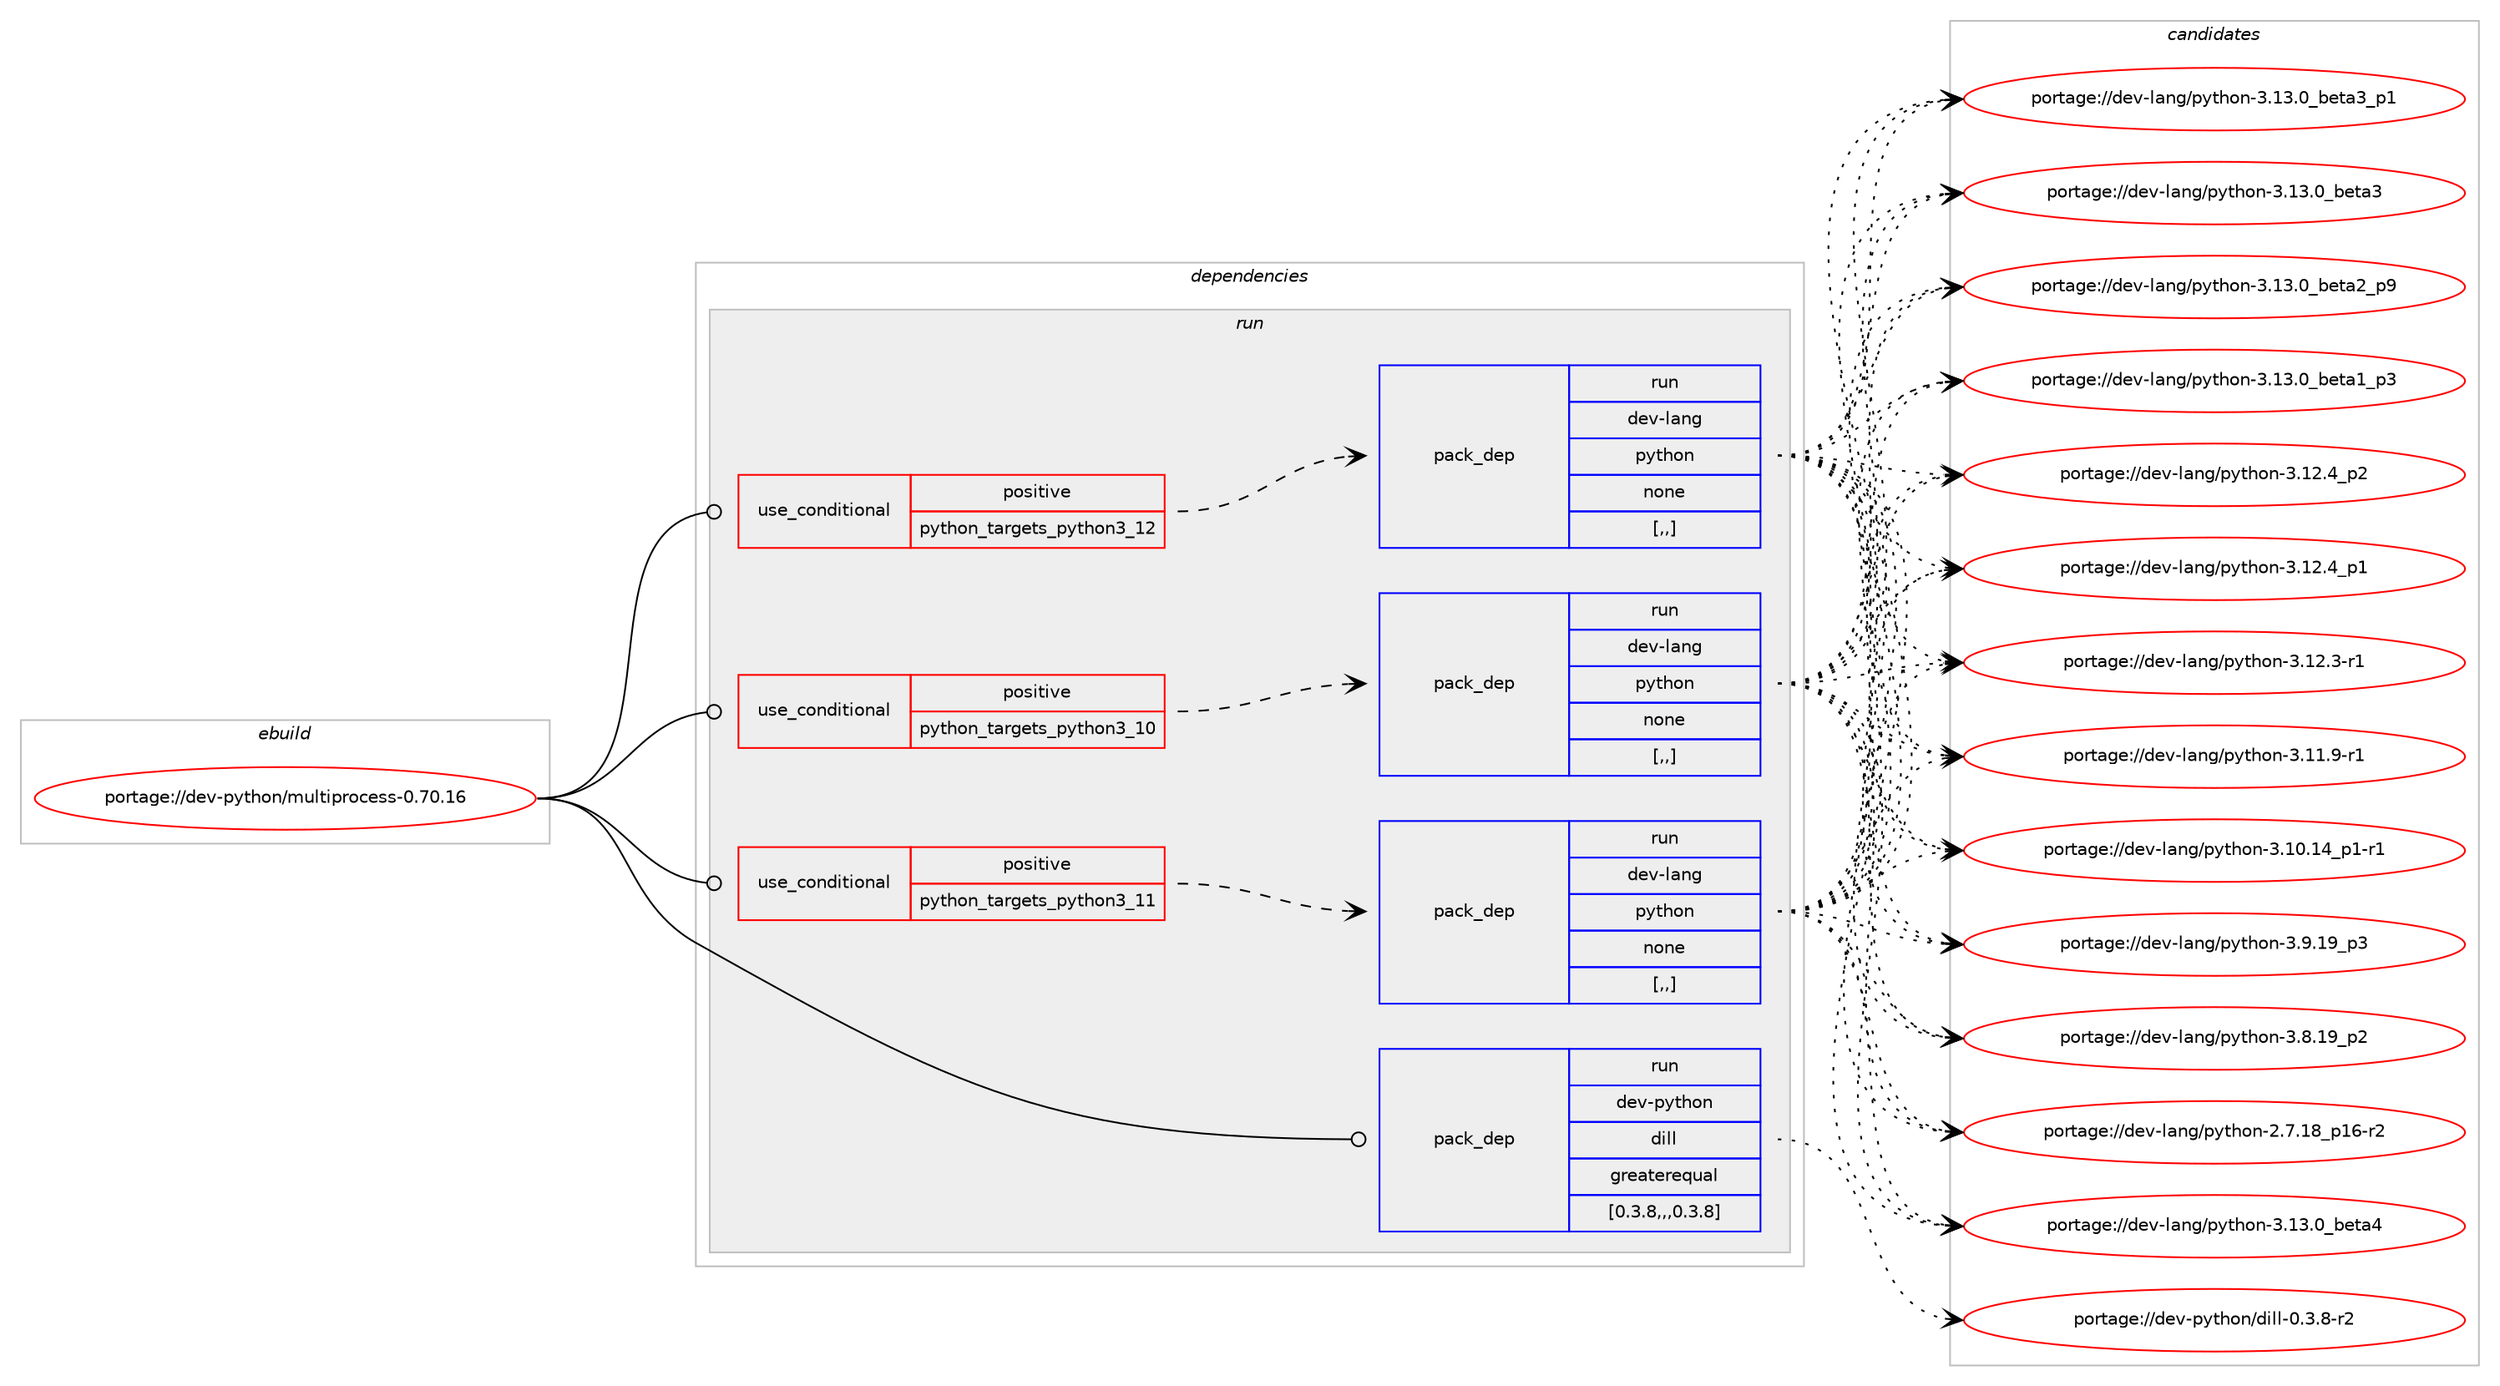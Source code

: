 digraph prolog {

# *************
# Graph options
# *************

newrank=true;
concentrate=true;
compound=true;
graph [rankdir=LR,fontname=Helvetica,fontsize=10,ranksep=1.5];#, ranksep=2.5, nodesep=0.2];
edge  [arrowhead=vee];
node  [fontname=Helvetica,fontsize=10];

# **********
# The ebuild
# **********

subgraph cluster_leftcol {
color=gray;
label=<<i>ebuild</i>>;
id [label="portage://dev-python/multiprocess-0.70.16", color=red, width=4, href="../dev-python/multiprocess-0.70.16.svg"];
}

# ****************
# The dependencies
# ****************

subgraph cluster_midcol {
color=gray;
label=<<i>dependencies</i>>;
subgraph cluster_compile {
fillcolor="#eeeeee";
style=filled;
label=<<i>compile</i>>;
}
subgraph cluster_compileandrun {
fillcolor="#eeeeee";
style=filled;
label=<<i>compile and run</i>>;
}
subgraph cluster_run {
fillcolor="#eeeeee";
style=filled;
label=<<i>run</i>>;
subgraph cond35125 {
dependency152175 [label=<<TABLE BORDER="0" CELLBORDER="1" CELLSPACING="0" CELLPADDING="4"><TR><TD ROWSPAN="3" CELLPADDING="10">use_conditional</TD></TR><TR><TD>positive</TD></TR><TR><TD>python_targets_python3_10</TD></TR></TABLE>>, shape=none, color=red];
subgraph pack115801 {
dependency152176 [label=<<TABLE BORDER="0" CELLBORDER="1" CELLSPACING="0" CELLPADDING="4" WIDTH="220"><TR><TD ROWSPAN="6" CELLPADDING="30">pack_dep</TD></TR><TR><TD WIDTH="110">run</TD></TR><TR><TD>dev-lang</TD></TR><TR><TD>python</TD></TR><TR><TD>none</TD></TR><TR><TD>[,,]</TD></TR></TABLE>>, shape=none, color=blue];
}
dependency152175:e -> dependency152176:w [weight=20,style="dashed",arrowhead="vee"];
}
id:e -> dependency152175:w [weight=20,style="solid",arrowhead="odot"];
subgraph cond35126 {
dependency152177 [label=<<TABLE BORDER="0" CELLBORDER="1" CELLSPACING="0" CELLPADDING="4"><TR><TD ROWSPAN="3" CELLPADDING="10">use_conditional</TD></TR><TR><TD>positive</TD></TR><TR><TD>python_targets_python3_11</TD></TR></TABLE>>, shape=none, color=red];
subgraph pack115802 {
dependency152178 [label=<<TABLE BORDER="0" CELLBORDER="1" CELLSPACING="0" CELLPADDING="4" WIDTH="220"><TR><TD ROWSPAN="6" CELLPADDING="30">pack_dep</TD></TR><TR><TD WIDTH="110">run</TD></TR><TR><TD>dev-lang</TD></TR><TR><TD>python</TD></TR><TR><TD>none</TD></TR><TR><TD>[,,]</TD></TR></TABLE>>, shape=none, color=blue];
}
dependency152177:e -> dependency152178:w [weight=20,style="dashed",arrowhead="vee"];
}
id:e -> dependency152177:w [weight=20,style="solid",arrowhead="odot"];
subgraph cond35127 {
dependency152179 [label=<<TABLE BORDER="0" CELLBORDER="1" CELLSPACING="0" CELLPADDING="4"><TR><TD ROWSPAN="3" CELLPADDING="10">use_conditional</TD></TR><TR><TD>positive</TD></TR><TR><TD>python_targets_python3_12</TD></TR></TABLE>>, shape=none, color=red];
subgraph pack115803 {
dependency152180 [label=<<TABLE BORDER="0" CELLBORDER="1" CELLSPACING="0" CELLPADDING="4" WIDTH="220"><TR><TD ROWSPAN="6" CELLPADDING="30">pack_dep</TD></TR><TR><TD WIDTH="110">run</TD></TR><TR><TD>dev-lang</TD></TR><TR><TD>python</TD></TR><TR><TD>none</TD></TR><TR><TD>[,,]</TD></TR></TABLE>>, shape=none, color=blue];
}
dependency152179:e -> dependency152180:w [weight=20,style="dashed",arrowhead="vee"];
}
id:e -> dependency152179:w [weight=20,style="solid",arrowhead="odot"];
subgraph pack115804 {
dependency152181 [label=<<TABLE BORDER="0" CELLBORDER="1" CELLSPACING="0" CELLPADDING="4" WIDTH="220"><TR><TD ROWSPAN="6" CELLPADDING="30">pack_dep</TD></TR><TR><TD WIDTH="110">run</TD></TR><TR><TD>dev-python</TD></TR><TR><TD>dill</TD></TR><TR><TD>greaterequal</TD></TR><TR><TD>[0.3.8,,,0.3.8]</TD></TR></TABLE>>, shape=none, color=blue];
}
id:e -> dependency152181:w [weight=20,style="solid",arrowhead="odot"];
}
}

# **************
# The candidates
# **************

subgraph cluster_choices {
rank=same;
color=gray;
label=<<i>candidates</i>>;

subgraph choice115801 {
color=black;
nodesep=1;
choice1001011184510897110103471121211161041111104551464951464895981011169752 [label="portage://dev-lang/python-3.13.0_beta4", color=red, width=4,href="../dev-lang/python-3.13.0_beta4.svg"];
choice10010111845108971101034711212111610411111045514649514648959810111697519511249 [label="portage://dev-lang/python-3.13.0_beta3_p1", color=red, width=4,href="../dev-lang/python-3.13.0_beta3_p1.svg"];
choice1001011184510897110103471121211161041111104551464951464895981011169751 [label="portage://dev-lang/python-3.13.0_beta3", color=red, width=4,href="../dev-lang/python-3.13.0_beta3.svg"];
choice10010111845108971101034711212111610411111045514649514648959810111697509511257 [label="portage://dev-lang/python-3.13.0_beta2_p9", color=red, width=4,href="../dev-lang/python-3.13.0_beta2_p9.svg"];
choice10010111845108971101034711212111610411111045514649514648959810111697499511251 [label="portage://dev-lang/python-3.13.0_beta1_p3", color=red, width=4,href="../dev-lang/python-3.13.0_beta1_p3.svg"];
choice100101118451089711010347112121116104111110455146495046529511250 [label="portage://dev-lang/python-3.12.4_p2", color=red, width=4,href="../dev-lang/python-3.12.4_p2.svg"];
choice100101118451089711010347112121116104111110455146495046529511249 [label="portage://dev-lang/python-3.12.4_p1", color=red, width=4,href="../dev-lang/python-3.12.4_p1.svg"];
choice100101118451089711010347112121116104111110455146495046514511449 [label="portage://dev-lang/python-3.12.3-r1", color=red, width=4,href="../dev-lang/python-3.12.3-r1.svg"];
choice100101118451089711010347112121116104111110455146494946574511449 [label="portage://dev-lang/python-3.11.9-r1", color=red, width=4,href="../dev-lang/python-3.11.9-r1.svg"];
choice100101118451089711010347112121116104111110455146494846495295112494511449 [label="portage://dev-lang/python-3.10.14_p1-r1", color=red, width=4,href="../dev-lang/python-3.10.14_p1-r1.svg"];
choice100101118451089711010347112121116104111110455146574649579511251 [label="portage://dev-lang/python-3.9.19_p3", color=red, width=4,href="../dev-lang/python-3.9.19_p3.svg"];
choice100101118451089711010347112121116104111110455146564649579511250 [label="portage://dev-lang/python-3.8.19_p2", color=red, width=4,href="../dev-lang/python-3.8.19_p2.svg"];
choice100101118451089711010347112121116104111110455046554649569511249544511450 [label="portage://dev-lang/python-2.7.18_p16-r2", color=red, width=4,href="../dev-lang/python-2.7.18_p16-r2.svg"];
dependency152176:e -> choice1001011184510897110103471121211161041111104551464951464895981011169752:w [style=dotted,weight="100"];
dependency152176:e -> choice10010111845108971101034711212111610411111045514649514648959810111697519511249:w [style=dotted,weight="100"];
dependency152176:e -> choice1001011184510897110103471121211161041111104551464951464895981011169751:w [style=dotted,weight="100"];
dependency152176:e -> choice10010111845108971101034711212111610411111045514649514648959810111697509511257:w [style=dotted,weight="100"];
dependency152176:e -> choice10010111845108971101034711212111610411111045514649514648959810111697499511251:w [style=dotted,weight="100"];
dependency152176:e -> choice100101118451089711010347112121116104111110455146495046529511250:w [style=dotted,weight="100"];
dependency152176:e -> choice100101118451089711010347112121116104111110455146495046529511249:w [style=dotted,weight="100"];
dependency152176:e -> choice100101118451089711010347112121116104111110455146495046514511449:w [style=dotted,weight="100"];
dependency152176:e -> choice100101118451089711010347112121116104111110455146494946574511449:w [style=dotted,weight="100"];
dependency152176:e -> choice100101118451089711010347112121116104111110455146494846495295112494511449:w [style=dotted,weight="100"];
dependency152176:e -> choice100101118451089711010347112121116104111110455146574649579511251:w [style=dotted,weight="100"];
dependency152176:e -> choice100101118451089711010347112121116104111110455146564649579511250:w [style=dotted,weight="100"];
dependency152176:e -> choice100101118451089711010347112121116104111110455046554649569511249544511450:w [style=dotted,weight="100"];
}
subgraph choice115802 {
color=black;
nodesep=1;
choice1001011184510897110103471121211161041111104551464951464895981011169752 [label="portage://dev-lang/python-3.13.0_beta4", color=red, width=4,href="../dev-lang/python-3.13.0_beta4.svg"];
choice10010111845108971101034711212111610411111045514649514648959810111697519511249 [label="portage://dev-lang/python-3.13.0_beta3_p1", color=red, width=4,href="../dev-lang/python-3.13.0_beta3_p1.svg"];
choice1001011184510897110103471121211161041111104551464951464895981011169751 [label="portage://dev-lang/python-3.13.0_beta3", color=red, width=4,href="../dev-lang/python-3.13.0_beta3.svg"];
choice10010111845108971101034711212111610411111045514649514648959810111697509511257 [label="portage://dev-lang/python-3.13.0_beta2_p9", color=red, width=4,href="../dev-lang/python-3.13.0_beta2_p9.svg"];
choice10010111845108971101034711212111610411111045514649514648959810111697499511251 [label="portage://dev-lang/python-3.13.0_beta1_p3", color=red, width=4,href="../dev-lang/python-3.13.0_beta1_p3.svg"];
choice100101118451089711010347112121116104111110455146495046529511250 [label="portage://dev-lang/python-3.12.4_p2", color=red, width=4,href="../dev-lang/python-3.12.4_p2.svg"];
choice100101118451089711010347112121116104111110455146495046529511249 [label="portage://dev-lang/python-3.12.4_p1", color=red, width=4,href="../dev-lang/python-3.12.4_p1.svg"];
choice100101118451089711010347112121116104111110455146495046514511449 [label="portage://dev-lang/python-3.12.3-r1", color=red, width=4,href="../dev-lang/python-3.12.3-r1.svg"];
choice100101118451089711010347112121116104111110455146494946574511449 [label="portage://dev-lang/python-3.11.9-r1", color=red, width=4,href="../dev-lang/python-3.11.9-r1.svg"];
choice100101118451089711010347112121116104111110455146494846495295112494511449 [label="portage://dev-lang/python-3.10.14_p1-r1", color=red, width=4,href="../dev-lang/python-3.10.14_p1-r1.svg"];
choice100101118451089711010347112121116104111110455146574649579511251 [label="portage://dev-lang/python-3.9.19_p3", color=red, width=4,href="../dev-lang/python-3.9.19_p3.svg"];
choice100101118451089711010347112121116104111110455146564649579511250 [label="portage://dev-lang/python-3.8.19_p2", color=red, width=4,href="../dev-lang/python-3.8.19_p2.svg"];
choice100101118451089711010347112121116104111110455046554649569511249544511450 [label="portage://dev-lang/python-2.7.18_p16-r2", color=red, width=4,href="../dev-lang/python-2.7.18_p16-r2.svg"];
dependency152178:e -> choice1001011184510897110103471121211161041111104551464951464895981011169752:w [style=dotted,weight="100"];
dependency152178:e -> choice10010111845108971101034711212111610411111045514649514648959810111697519511249:w [style=dotted,weight="100"];
dependency152178:e -> choice1001011184510897110103471121211161041111104551464951464895981011169751:w [style=dotted,weight="100"];
dependency152178:e -> choice10010111845108971101034711212111610411111045514649514648959810111697509511257:w [style=dotted,weight="100"];
dependency152178:e -> choice10010111845108971101034711212111610411111045514649514648959810111697499511251:w [style=dotted,weight="100"];
dependency152178:e -> choice100101118451089711010347112121116104111110455146495046529511250:w [style=dotted,weight="100"];
dependency152178:e -> choice100101118451089711010347112121116104111110455146495046529511249:w [style=dotted,weight="100"];
dependency152178:e -> choice100101118451089711010347112121116104111110455146495046514511449:w [style=dotted,weight="100"];
dependency152178:e -> choice100101118451089711010347112121116104111110455146494946574511449:w [style=dotted,weight="100"];
dependency152178:e -> choice100101118451089711010347112121116104111110455146494846495295112494511449:w [style=dotted,weight="100"];
dependency152178:e -> choice100101118451089711010347112121116104111110455146574649579511251:w [style=dotted,weight="100"];
dependency152178:e -> choice100101118451089711010347112121116104111110455146564649579511250:w [style=dotted,weight="100"];
dependency152178:e -> choice100101118451089711010347112121116104111110455046554649569511249544511450:w [style=dotted,weight="100"];
}
subgraph choice115803 {
color=black;
nodesep=1;
choice1001011184510897110103471121211161041111104551464951464895981011169752 [label="portage://dev-lang/python-3.13.0_beta4", color=red, width=4,href="../dev-lang/python-3.13.0_beta4.svg"];
choice10010111845108971101034711212111610411111045514649514648959810111697519511249 [label="portage://dev-lang/python-3.13.0_beta3_p1", color=red, width=4,href="../dev-lang/python-3.13.0_beta3_p1.svg"];
choice1001011184510897110103471121211161041111104551464951464895981011169751 [label="portage://dev-lang/python-3.13.0_beta3", color=red, width=4,href="../dev-lang/python-3.13.0_beta3.svg"];
choice10010111845108971101034711212111610411111045514649514648959810111697509511257 [label="portage://dev-lang/python-3.13.0_beta2_p9", color=red, width=4,href="../dev-lang/python-3.13.0_beta2_p9.svg"];
choice10010111845108971101034711212111610411111045514649514648959810111697499511251 [label="portage://dev-lang/python-3.13.0_beta1_p3", color=red, width=4,href="../dev-lang/python-3.13.0_beta1_p3.svg"];
choice100101118451089711010347112121116104111110455146495046529511250 [label="portage://dev-lang/python-3.12.4_p2", color=red, width=4,href="../dev-lang/python-3.12.4_p2.svg"];
choice100101118451089711010347112121116104111110455146495046529511249 [label="portage://dev-lang/python-3.12.4_p1", color=red, width=4,href="../dev-lang/python-3.12.4_p1.svg"];
choice100101118451089711010347112121116104111110455146495046514511449 [label="portage://dev-lang/python-3.12.3-r1", color=red, width=4,href="../dev-lang/python-3.12.3-r1.svg"];
choice100101118451089711010347112121116104111110455146494946574511449 [label="portage://dev-lang/python-3.11.9-r1", color=red, width=4,href="../dev-lang/python-3.11.9-r1.svg"];
choice100101118451089711010347112121116104111110455146494846495295112494511449 [label="portage://dev-lang/python-3.10.14_p1-r1", color=red, width=4,href="../dev-lang/python-3.10.14_p1-r1.svg"];
choice100101118451089711010347112121116104111110455146574649579511251 [label="portage://dev-lang/python-3.9.19_p3", color=red, width=4,href="../dev-lang/python-3.9.19_p3.svg"];
choice100101118451089711010347112121116104111110455146564649579511250 [label="portage://dev-lang/python-3.8.19_p2", color=red, width=4,href="../dev-lang/python-3.8.19_p2.svg"];
choice100101118451089711010347112121116104111110455046554649569511249544511450 [label="portage://dev-lang/python-2.7.18_p16-r2", color=red, width=4,href="../dev-lang/python-2.7.18_p16-r2.svg"];
dependency152180:e -> choice1001011184510897110103471121211161041111104551464951464895981011169752:w [style=dotted,weight="100"];
dependency152180:e -> choice10010111845108971101034711212111610411111045514649514648959810111697519511249:w [style=dotted,weight="100"];
dependency152180:e -> choice1001011184510897110103471121211161041111104551464951464895981011169751:w [style=dotted,weight="100"];
dependency152180:e -> choice10010111845108971101034711212111610411111045514649514648959810111697509511257:w [style=dotted,weight="100"];
dependency152180:e -> choice10010111845108971101034711212111610411111045514649514648959810111697499511251:w [style=dotted,weight="100"];
dependency152180:e -> choice100101118451089711010347112121116104111110455146495046529511250:w [style=dotted,weight="100"];
dependency152180:e -> choice100101118451089711010347112121116104111110455146495046529511249:w [style=dotted,weight="100"];
dependency152180:e -> choice100101118451089711010347112121116104111110455146495046514511449:w [style=dotted,weight="100"];
dependency152180:e -> choice100101118451089711010347112121116104111110455146494946574511449:w [style=dotted,weight="100"];
dependency152180:e -> choice100101118451089711010347112121116104111110455146494846495295112494511449:w [style=dotted,weight="100"];
dependency152180:e -> choice100101118451089711010347112121116104111110455146574649579511251:w [style=dotted,weight="100"];
dependency152180:e -> choice100101118451089711010347112121116104111110455146564649579511250:w [style=dotted,weight="100"];
dependency152180:e -> choice100101118451089711010347112121116104111110455046554649569511249544511450:w [style=dotted,weight="100"];
}
subgraph choice115804 {
color=black;
nodesep=1;
choice10010111845112121116104111110471001051081084548465146564511450 [label="portage://dev-python/dill-0.3.8-r2", color=red, width=4,href="../dev-python/dill-0.3.8-r2.svg"];
dependency152181:e -> choice10010111845112121116104111110471001051081084548465146564511450:w [style=dotted,weight="100"];
}
}

}

